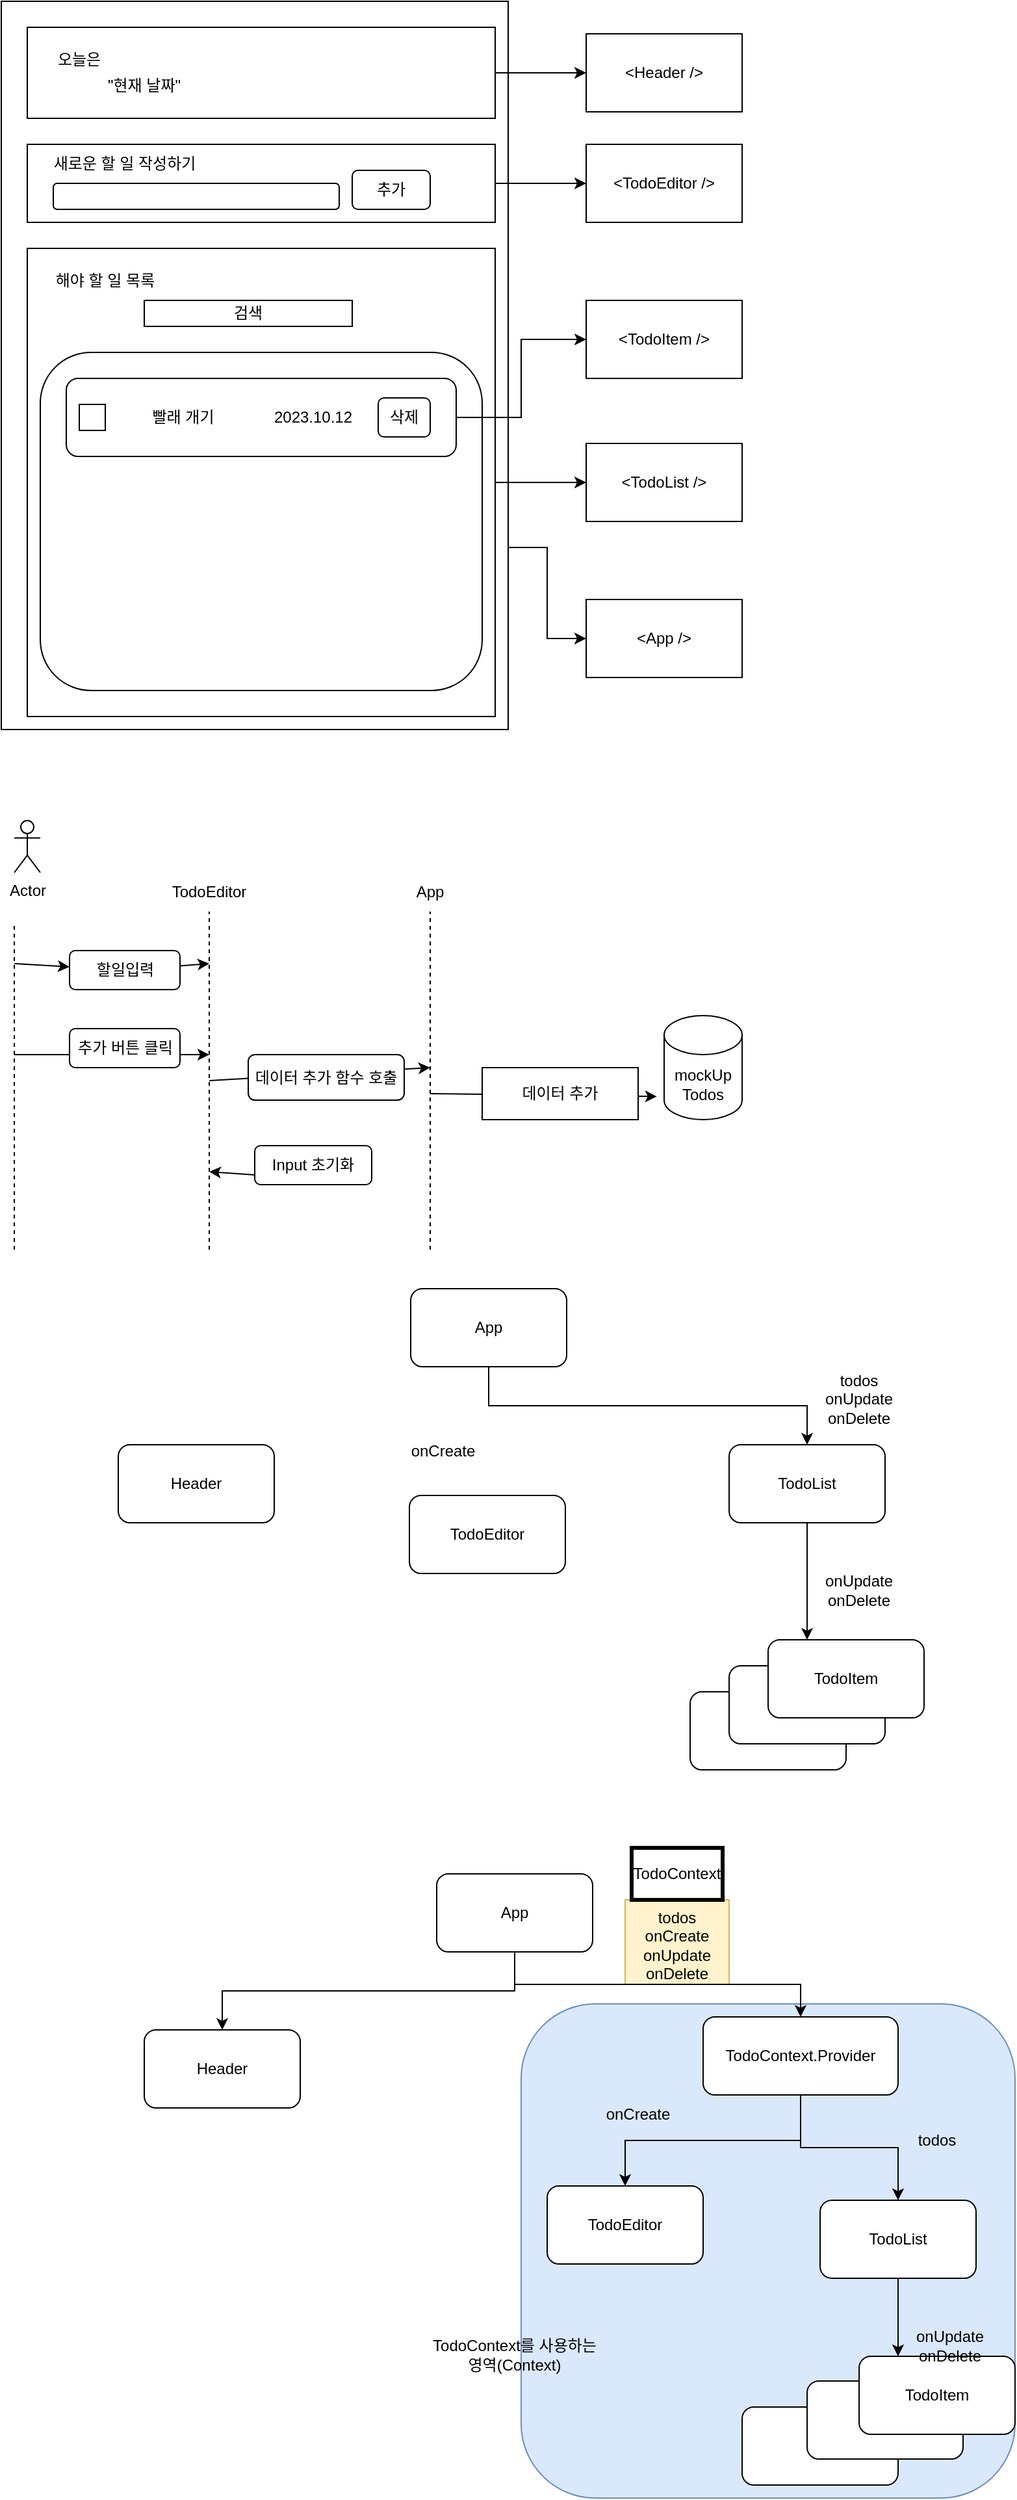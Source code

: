 <mxfile version="22.0.4" type="device">
  <diagram name="페이지-1" id="s0CB_pDRQbe32WmI6tte">
    <mxGraphModel dx="794" dy="478" grid="1" gridSize="10" guides="1" tooltips="1" connect="1" arrows="1" fold="1" page="1" pageScale="1" pageWidth="827" pageHeight="1169" math="0" shadow="0">
      <root>
        <mxCell id="0" />
        <mxCell id="1" parent="0" />
        <mxCell id="Dq2hND3aWHUpKWWsGMOl-39" value="" style="rounded=0;whiteSpace=wrap;html=1;fillColor=#fff2cc;strokeColor=#d6b656;" vertex="1" parent="1">
          <mxGeometry x="520" y="1480" width="80" height="65" as="geometry" />
        </mxCell>
        <mxCell id="Dq2hND3aWHUpKWWsGMOl-37" value="" style="rounded=1;whiteSpace=wrap;html=1;fillColor=#dae8fc;strokeColor=#6c8ebf;" vertex="1" parent="1">
          <mxGeometry x="440" y="1560" width="380" height="380" as="geometry" />
        </mxCell>
        <mxCell id="s4MbAgm935jzAfVjTvzh-29" style="edgeStyle=orthogonalEdgeStyle;rounded=0;orthogonalLoop=1;jettySize=auto;html=1;exitX=1;exitY=0.75;exitDx=0;exitDy=0;entryX=0;entryY=0.5;entryDx=0;entryDy=0;" parent="1" source="s4MbAgm935jzAfVjTvzh-1" target="s4MbAgm935jzAfVjTvzh-28" edge="1">
          <mxGeometry relative="1" as="geometry" />
        </mxCell>
        <mxCell id="s4MbAgm935jzAfVjTvzh-1" value="" style="rounded=0;whiteSpace=wrap;html=1;" parent="1" vertex="1">
          <mxGeometry x="40" y="20" width="390" height="560" as="geometry" />
        </mxCell>
        <mxCell id="s4MbAgm935jzAfVjTvzh-6" value="" style="edgeStyle=orthogonalEdgeStyle;rounded=0;orthogonalLoop=1;jettySize=auto;html=1;" parent="1" source="s4MbAgm935jzAfVjTvzh-2" target="s4MbAgm935jzAfVjTvzh-5" edge="1">
          <mxGeometry relative="1" as="geometry" />
        </mxCell>
        <mxCell id="s4MbAgm935jzAfVjTvzh-2" value="" style="rounded=0;whiteSpace=wrap;html=1;" parent="1" vertex="1">
          <mxGeometry x="60" y="40" width="360" height="70" as="geometry" />
        </mxCell>
        <mxCell id="s4MbAgm935jzAfVjTvzh-3" value="오늘은" style="text;html=1;strokeColor=none;fillColor=none;align=center;verticalAlign=middle;whiteSpace=wrap;rounded=0;" parent="1" vertex="1">
          <mxGeometry x="70" y="50" width="60" height="30" as="geometry" />
        </mxCell>
        <mxCell id="s4MbAgm935jzAfVjTvzh-4" value="&quot;현재 날짜&quot;" style="text;html=1;strokeColor=none;fillColor=none;align=center;verticalAlign=middle;whiteSpace=wrap;rounded=0;" parent="1" vertex="1">
          <mxGeometry x="80" y="70" width="140" height="30" as="geometry" />
        </mxCell>
        <mxCell id="s4MbAgm935jzAfVjTvzh-5" value="&amp;lt;Header /&amp;gt;" style="whiteSpace=wrap;html=1;rounded=0;" parent="1" vertex="1">
          <mxGeometry x="490" y="45" width="120" height="60" as="geometry" />
        </mxCell>
        <mxCell id="s4MbAgm935jzAfVjTvzh-13" value="" style="edgeStyle=orthogonalEdgeStyle;rounded=0;orthogonalLoop=1;jettySize=auto;html=1;" parent="1" source="s4MbAgm935jzAfVjTvzh-7" target="s4MbAgm935jzAfVjTvzh-12" edge="1">
          <mxGeometry relative="1" as="geometry" />
        </mxCell>
        <mxCell id="s4MbAgm935jzAfVjTvzh-7" value="" style="rounded=0;whiteSpace=wrap;html=1;" parent="1" vertex="1">
          <mxGeometry x="60" y="130" width="360" height="60" as="geometry" />
        </mxCell>
        <mxCell id="s4MbAgm935jzAfVjTvzh-8" value="새로운 할 일 작성하기" style="text;html=1;strokeColor=none;fillColor=none;align=center;verticalAlign=middle;whiteSpace=wrap;rounded=0;" parent="1" vertex="1">
          <mxGeometry x="60" y="130" width="150" height="30" as="geometry" />
        </mxCell>
        <mxCell id="s4MbAgm935jzAfVjTvzh-9" value="" style="rounded=1;whiteSpace=wrap;html=1;" parent="1" vertex="1">
          <mxGeometry x="80" y="160" width="220" height="20" as="geometry" />
        </mxCell>
        <mxCell id="s4MbAgm935jzAfVjTvzh-10" value="추가" style="rounded=1;whiteSpace=wrap;html=1;" parent="1" vertex="1">
          <mxGeometry x="310" y="150" width="60" height="30" as="geometry" />
        </mxCell>
        <mxCell id="s4MbAgm935jzAfVjTvzh-12" value="&amp;lt;TodoEditor /&amp;gt;" style="whiteSpace=wrap;html=1;rounded=0;" parent="1" vertex="1">
          <mxGeometry x="490" y="130" width="120" height="60" as="geometry" />
        </mxCell>
        <mxCell id="s4MbAgm935jzAfVjTvzh-18" value="" style="edgeStyle=orthogonalEdgeStyle;rounded=0;orthogonalLoop=1;jettySize=auto;html=1;" parent="1" source="s4MbAgm935jzAfVjTvzh-14" target="s4MbAgm935jzAfVjTvzh-17" edge="1">
          <mxGeometry relative="1" as="geometry" />
        </mxCell>
        <mxCell id="s4MbAgm935jzAfVjTvzh-14" value="" style="whiteSpace=wrap;html=1;aspect=fixed;" parent="1" vertex="1">
          <mxGeometry x="60" y="210" width="360" height="360" as="geometry" />
        </mxCell>
        <mxCell id="s4MbAgm935jzAfVjTvzh-15" value="해야 할 일 목록" style="text;html=1;strokeColor=none;fillColor=none;align=center;verticalAlign=middle;whiteSpace=wrap;rounded=0;" parent="1" vertex="1">
          <mxGeometry x="40" y="220" width="160" height="30" as="geometry" />
        </mxCell>
        <mxCell id="s4MbAgm935jzAfVjTvzh-16" value="" style="rounded=1;whiteSpace=wrap;html=1;" parent="1" vertex="1">
          <mxGeometry x="70" y="290" width="340" height="260" as="geometry" />
        </mxCell>
        <mxCell id="s4MbAgm935jzAfVjTvzh-17" value="&amp;lt;TodoList /&amp;gt;" style="whiteSpace=wrap;html=1;" parent="1" vertex="1">
          <mxGeometry x="490" y="360" width="120" height="60" as="geometry" />
        </mxCell>
        <mxCell id="s4MbAgm935jzAfVjTvzh-27" style="edgeStyle=orthogonalEdgeStyle;rounded=0;orthogonalLoop=1;jettySize=auto;html=1;exitX=1;exitY=0.5;exitDx=0;exitDy=0;entryX=0;entryY=0.5;entryDx=0;entryDy=0;" parent="1" source="s4MbAgm935jzAfVjTvzh-19" target="s4MbAgm935jzAfVjTvzh-26" edge="1">
          <mxGeometry relative="1" as="geometry" />
        </mxCell>
        <mxCell id="s4MbAgm935jzAfVjTvzh-19" value="" style="rounded=1;whiteSpace=wrap;html=1;" parent="1" vertex="1">
          <mxGeometry x="90" y="310" width="300" height="60" as="geometry" />
        </mxCell>
        <mxCell id="s4MbAgm935jzAfVjTvzh-20" value="" style="rounded=0;whiteSpace=wrap;html=1;" parent="1" vertex="1">
          <mxGeometry x="100" y="330" width="20" height="20" as="geometry" />
        </mxCell>
        <mxCell id="s4MbAgm935jzAfVjTvzh-21" value="빨래 개기" style="text;html=1;strokeColor=none;fillColor=none;align=center;verticalAlign=middle;whiteSpace=wrap;rounded=0;" parent="1" vertex="1">
          <mxGeometry x="130" y="325" width="100" height="30" as="geometry" />
        </mxCell>
        <mxCell id="s4MbAgm935jzAfVjTvzh-22" value="2023.10.12" style="text;html=1;strokeColor=none;fillColor=none;align=center;verticalAlign=middle;whiteSpace=wrap;rounded=0;" parent="1" vertex="1">
          <mxGeometry x="250" y="325" width="60" height="30" as="geometry" />
        </mxCell>
        <mxCell id="s4MbAgm935jzAfVjTvzh-23" value="삭제" style="rounded=1;whiteSpace=wrap;html=1;" parent="1" vertex="1">
          <mxGeometry x="330" y="325" width="40" height="30" as="geometry" />
        </mxCell>
        <mxCell id="s4MbAgm935jzAfVjTvzh-26" value="&amp;lt;TodoItem /&amp;gt;" style="rounded=0;whiteSpace=wrap;html=1;" parent="1" vertex="1">
          <mxGeometry x="490" y="250" width="120" height="60" as="geometry" />
        </mxCell>
        <mxCell id="s4MbAgm935jzAfVjTvzh-28" value="&amp;lt;App /&amp;gt;" style="rounded=0;whiteSpace=wrap;html=1;" parent="1" vertex="1">
          <mxGeometry x="490" y="480" width="120" height="60" as="geometry" />
        </mxCell>
        <mxCell id="s4MbAgm935jzAfVjTvzh-30" value="검색" style="rounded=0;whiteSpace=wrap;html=1;" parent="1" vertex="1">
          <mxGeometry x="150" y="250" width="160" height="20" as="geometry" />
        </mxCell>
        <mxCell id="s4MbAgm935jzAfVjTvzh-31" value="Actor" style="shape=umlActor;verticalLabelPosition=bottom;verticalAlign=top;html=1;outlineConnect=0;" parent="1" vertex="1">
          <mxGeometry x="50" y="650" width="20" height="40" as="geometry" />
        </mxCell>
        <mxCell id="s4MbAgm935jzAfVjTvzh-32" value="" style="endArrow=none;dashed=1;html=1;rounded=0;" parent="1" edge="1">
          <mxGeometry width="50" height="50" relative="1" as="geometry">
            <mxPoint x="50" y="980" as="sourcePoint" />
            <mxPoint x="50" y="730" as="targetPoint" />
          </mxGeometry>
        </mxCell>
        <mxCell id="s4MbAgm935jzAfVjTvzh-33" value="" style="endArrow=none;dashed=1;html=1;rounded=0;" parent="1" edge="1">
          <mxGeometry width="50" height="50" relative="1" as="geometry">
            <mxPoint x="200" y="980" as="sourcePoint" />
            <mxPoint x="200" y="720" as="targetPoint" />
          </mxGeometry>
        </mxCell>
        <mxCell id="s4MbAgm935jzAfVjTvzh-34" value="TodoEditor" style="text;html=1;strokeColor=none;fillColor=none;align=center;verticalAlign=middle;whiteSpace=wrap;rounded=0;" parent="1" vertex="1">
          <mxGeometry x="170" y="690" width="60" height="30" as="geometry" />
        </mxCell>
        <mxCell id="s4MbAgm935jzAfVjTvzh-37" value="" style="endArrow=classic;html=1;rounded=0;" parent="1" source="s4MbAgm935jzAfVjTvzh-35" edge="1">
          <mxGeometry width="50" height="50" relative="1" as="geometry">
            <mxPoint x="50" y="760" as="sourcePoint" />
            <mxPoint x="200" y="760" as="targetPoint" />
          </mxGeometry>
        </mxCell>
        <mxCell id="s4MbAgm935jzAfVjTvzh-38" value="" style="endArrow=classic;html=1;rounded=0;" parent="1" target="s4MbAgm935jzAfVjTvzh-35" edge="1">
          <mxGeometry width="50" height="50" relative="1" as="geometry">
            <mxPoint x="50" y="760" as="sourcePoint" />
            <mxPoint x="200" y="760" as="targetPoint" />
          </mxGeometry>
        </mxCell>
        <mxCell id="s4MbAgm935jzAfVjTvzh-35" value="할일입력" style="rounded=1;whiteSpace=wrap;html=1;" parent="1" vertex="1">
          <mxGeometry x="92.5" y="750" width="85" height="30" as="geometry" />
        </mxCell>
        <mxCell id="s4MbAgm935jzAfVjTvzh-40" value="" style="endArrow=classic;html=1;rounded=0;" parent="1" edge="1">
          <mxGeometry width="50" height="50" relative="1" as="geometry">
            <mxPoint x="50" y="830" as="sourcePoint" />
            <mxPoint x="200" y="830" as="targetPoint" />
          </mxGeometry>
        </mxCell>
        <mxCell id="s4MbAgm935jzAfVjTvzh-39" value="추가 버튼 클릭" style="rounded=1;whiteSpace=wrap;html=1;" parent="1" vertex="1">
          <mxGeometry x="92.5" y="810" width="85" height="30" as="geometry" />
        </mxCell>
        <mxCell id="s4MbAgm935jzAfVjTvzh-41" value="" style="endArrow=none;dashed=1;html=1;rounded=0;" parent="1" edge="1">
          <mxGeometry width="50" height="50" relative="1" as="geometry">
            <mxPoint x="370" y="980" as="sourcePoint" />
            <mxPoint x="370" y="720" as="targetPoint" />
          </mxGeometry>
        </mxCell>
        <mxCell id="s4MbAgm935jzAfVjTvzh-42" value="App" style="text;html=1;strokeColor=none;fillColor=none;align=center;verticalAlign=middle;whiteSpace=wrap;rounded=0;" parent="1" vertex="1">
          <mxGeometry x="340" y="690" width="60" height="30" as="geometry" />
        </mxCell>
        <mxCell id="s4MbAgm935jzAfVjTvzh-44" value="" style="endArrow=classic;html=1;rounded=0;" parent="1" edge="1">
          <mxGeometry width="50" height="50" relative="1" as="geometry">
            <mxPoint x="200" y="850" as="sourcePoint" />
            <mxPoint x="370" y="840" as="targetPoint" />
          </mxGeometry>
        </mxCell>
        <mxCell id="s4MbAgm935jzAfVjTvzh-43" value="데이터 추가 함수 호출" style="rounded=1;whiteSpace=wrap;html=1;" parent="1" vertex="1">
          <mxGeometry x="230" y="830" width="120" height="35" as="geometry" />
        </mxCell>
        <mxCell id="s4MbAgm935jzAfVjTvzh-45" value="mockUp&lt;br&gt;Todos" style="shape=cylinder3;whiteSpace=wrap;html=1;boundedLbl=1;backgroundOutline=1;size=15;" parent="1" vertex="1">
          <mxGeometry x="550" y="800" width="60" height="80" as="geometry" />
        </mxCell>
        <mxCell id="s4MbAgm935jzAfVjTvzh-47" value="" style="endArrow=classic;html=1;rounded=0;entryX=-0.094;entryY=0.778;entryDx=0;entryDy=0;entryPerimeter=0;" parent="1" target="s4MbAgm935jzAfVjTvzh-45" edge="1">
          <mxGeometry width="50" height="50" relative="1" as="geometry">
            <mxPoint x="370" y="860" as="sourcePoint" />
            <mxPoint x="440" y="900" as="targetPoint" />
          </mxGeometry>
        </mxCell>
        <mxCell id="s4MbAgm935jzAfVjTvzh-46" value="데이터 추가" style="rounded=0;whiteSpace=wrap;html=1;" parent="1" vertex="1">
          <mxGeometry x="410" y="840" width="120" height="40" as="geometry" />
        </mxCell>
        <mxCell id="s4MbAgm935jzAfVjTvzh-51" value="Input 초기화" style="rounded=1;whiteSpace=wrap;html=1;" parent="1" vertex="1">
          <mxGeometry x="235" y="900" width="90" height="30" as="geometry" />
        </mxCell>
        <mxCell id="s4MbAgm935jzAfVjTvzh-52" value="" style="endArrow=classic;html=1;rounded=0;exitX=0;exitY=0.75;exitDx=0;exitDy=0;" parent="1" source="s4MbAgm935jzAfVjTvzh-51" edge="1">
          <mxGeometry width="50" height="50" relative="1" as="geometry">
            <mxPoint x="220" y="1020" as="sourcePoint" />
            <mxPoint x="200" y="920" as="targetPoint" />
          </mxGeometry>
        </mxCell>
        <mxCell id="Dq2hND3aWHUpKWWsGMOl-10" style="edgeStyle=orthogonalEdgeStyle;rounded=0;orthogonalLoop=1;jettySize=auto;html=1;exitX=0.5;exitY=1;exitDx=0;exitDy=0;entryX=0.5;entryY=0;entryDx=0;entryDy=0;" edge="1" parent="1" source="Dq2hND3aWHUpKWWsGMOl-1" target="Dq2hND3aWHUpKWWsGMOl-3">
          <mxGeometry relative="1" as="geometry" />
        </mxCell>
        <mxCell id="Dq2hND3aWHUpKWWsGMOl-1" value="App" style="rounded=1;whiteSpace=wrap;html=1;" vertex="1" parent="1">
          <mxGeometry x="355" y="1010" width="120" height="60" as="geometry" />
        </mxCell>
        <mxCell id="Dq2hND3aWHUpKWWsGMOl-2" value="Header" style="rounded=1;whiteSpace=wrap;html=1;" vertex="1" parent="1">
          <mxGeometry x="130" y="1130" width="120" height="60" as="geometry" />
        </mxCell>
        <mxCell id="Dq2hND3aWHUpKWWsGMOl-11" style="edgeStyle=orthogonalEdgeStyle;rounded=0;orthogonalLoop=1;jettySize=auto;html=1;exitX=0.5;exitY=1;exitDx=0;exitDy=0;entryX=0.25;entryY=0;entryDx=0;entryDy=0;" edge="1" parent="1" source="Dq2hND3aWHUpKWWsGMOl-3" target="Dq2hND3aWHUpKWWsGMOl-7">
          <mxGeometry relative="1" as="geometry" />
        </mxCell>
        <mxCell id="Dq2hND3aWHUpKWWsGMOl-3" value="TodoList" style="rounded=1;whiteSpace=wrap;html=1;" vertex="1" parent="1">
          <mxGeometry x="600" y="1130" width="120" height="60" as="geometry" />
        </mxCell>
        <mxCell id="Dq2hND3aWHUpKWWsGMOl-4" value="TodoEditor" style="rounded=1;whiteSpace=wrap;html=1;" vertex="1" parent="1">
          <mxGeometry x="354" y="1169" width="120" height="60" as="geometry" />
        </mxCell>
        <mxCell id="Dq2hND3aWHUpKWWsGMOl-5" value="" style="rounded=1;whiteSpace=wrap;html=1;" vertex="1" parent="1">
          <mxGeometry x="570" y="1320" width="120" height="60" as="geometry" />
        </mxCell>
        <mxCell id="Dq2hND3aWHUpKWWsGMOl-6" value="" style="rounded=1;whiteSpace=wrap;html=1;" vertex="1" parent="1">
          <mxGeometry x="600" y="1300" width="120" height="60" as="geometry" />
        </mxCell>
        <mxCell id="Dq2hND3aWHUpKWWsGMOl-7" value="TodoItem" style="rounded=1;whiteSpace=wrap;html=1;" vertex="1" parent="1">
          <mxGeometry x="630" y="1280" width="120" height="60" as="geometry" />
        </mxCell>
        <mxCell id="Dq2hND3aWHUpKWWsGMOl-12" value="onCreate" style="text;html=1;strokeColor=none;fillColor=none;align=center;verticalAlign=middle;whiteSpace=wrap;rounded=0;" vertex="1" parent="1">
          <mxGeometry x="350" y="1120" width="60" height="30" as="geometry" />
        </mxCell>
        <mxCell id="Dq2hND3aWHUpKWWsGMOl-13" value="todos&lt;br&gt;onUpdate&lt;br&gt;onDelete" style="text;html=1;strokeColor=none;fillColor=none;align=center;verticalAlign=middle;whiteSpace=wrap;rounded=0;" vertex="1" parent="1">
          <mxGeometry x="670" y="1080" width="60" height="30" as="geometry" />
        </mxCell>
        <mxCell id="Dq2hND3aWHUpKWWsGMOl-14" value="&lt;br&gt;onUpdate&lt;br&gt;onDelete" style="text;html=1;strokeColor=none;fillColor=none;align=center;verticalAlign=middle;whiteSpace=wrap;rounded=0;" vertex="1" parent="1">
          <mxGeometry x="670" y="1220" width="60" height="30" as="geometry" />
        </mxCell>
        <mxCell id="Dq2hND3aWHUpKWWsGMOl-32" style="edgeStyle=orthogonalEdgeStyle;rounded=0;orthogonalLoop=1;jettySize=auto;html=1;exitX=0.5;exitY=1;exitDx=0;exitDy=0;entryX=0.5;entryY=0;entryDx=0;entryDy=0;" edge="1" parent="1" source="Dq2hND3aWHUpKWWsGMOl-17" target="Dq2hND3aWHUpKWWsGMOl-18">
          <mxGeometry relative="1" as="geometry" />
        </mxCell>
        <mxCell id="Dq2hND3aWHUpKWWsGMOl-33" style="edgeStyle=orthogonalEdgeStyle;rounded=0;orthogonalLoop=1;jettySize=auto;html=1;exitX=0.5;exitY=1;exitDx=0;exitDy=0;" edge="1" parent="1" source="Dq2hND3aWHUpKWWsGMOl-17" target="Dq2hND3aWHUpKWWsGMOl-31">
          <mxGeometry relative="1" as="geometry" />
        </mxCell>
        <mxCell id="Dq2hND3aWHUpKWWsGMOl-17" value="App" style="rounded=1;whiteSpace=wrap;html=1;" vertex="1" parent="1">
          <mxGeometry x="375" y="1460" width="120" height="60" as="geometry" />
        </mxCell>
        <mxCell id="Dq2hND3aWHUpKWWsGMOl-18" value="Header" style="rounded=1;whiteSpace=wrap;html=1;" vertex="1" parent="1">
          <mxGeometry x="150" y="1580" width="120" height="60" as="geometry" />
        </mxCell>
        <mxCell id="Dq2hND3aWHUpKWWsGMOl-19" style="edgeStyle=orthogonalEdgeStyle;rounded=0;orthogonalLoop=1;jettySize=auto;html=1;exitX=0.5;exitY=1;exitDx=0;exitDy=0;entryX=0.25;entryY=0;entryDx=0;entryDy=0;" edge="1" parent="1" source="Dq2hND3aWHUpKWWsGMOl-20" target="Dq2hND3aWHUpKWWsGMOl-24">
          <mxGeometry relative="1" as="geometry" />
        </mxCell>
        <mxCell id="Dq2hND3aWHUpKWWsGMOl-20" value="TodoList" style="rounded=1;whiteSpace=wrap;html=1;" vertex="1" parent="1">
          <mxGeometry x="670" y="1711" width="120" height="60" as="geometry" />
        </mxCell>
        <mxCell id="Dq2hND3aWHUpKWWsGMOl-21" value="TodoEditor" style="rounded=1;whiteSpace=wrap;html=1;" vertex="1" parent="1">
          <mxGeometry x="460" y="1700" width="120" height="60" as="geometry" />
        </mxCell>
        <mxCell id="Dq2hND3aWHUpKWWsGMOl-22" value="" style="rounded=1;whiteSpace=wrap;html=1;" vertex="1" parent="1">
          <mxGeometry x="610" y="1870" width="120" height="60" as="geometry" />
        </mxCell>
        <mxCell id="Dq2hND3aWHUpKWWsGMOl-23" value="" style="rounded=1;whiteSpace=wrap;html=1;" vertex="1" parent="1">
          <mxGeometry x="660" y="1850" width="120" height="60" as="geometry" />
        </mxCell>
        <mxCell id="Dq2hND3aWHUpKWWsGMOl-24" value="TodoItem" style="rounded=1;whiteSpace=wrap;html=1;" vertex="1" parent="1">
          <mxGeometry x="700" y="1831" width="120" height="60" as="geometry" />
        </mxCell>
        <mxCell id="Dq2hND3aWHUpKWWsGMOl-25" value="onCreate" style="text;html=1;strokeColor=none;fillColor=none;align=center;verticalAlign=middle;whiteSpace=wrap;rounded=0;" vertex="1" parent="1">
          <mxGeometry x="500" y="1630" width="60" height="30" as="geometry" />
        </mxCell>
        <mxCell id="Dq2hND3aWHUpKWWsGMOl-26" value="todos" style="text;html=1;strokeColor=none;fillColor=none;align=center;verticalAlign=middle;whiteSpace=wrap;rounded=0;" vertex="1" parent="1">
          <mxGeometry x="730" y="1650" width="60" height="30" as="geometry" />
        </mxCell>
        <mxCell id="Dq2hND3aWHUpKWWsGMOl-27" value="&lt;br&gt;onUpdate&lt;br&gt;onDelete" style="text;html=1;strokeColor=none;fillColor=none;align=center;verticalAlign=middle;whiteSpace=wrap;rounded=0;" vertex="1" parent="1">
          <mxGeometry x="740" y="1801" width="60" height="30" as="geometry" />
        </mxCell>
        <mxCell id="Dq2hND3aWHUpKWWsGMOl-34" style="edgeStyle=orthogonalEdgeStyle;rounded=0;orthogonalLoop=1;jettySize=auto;html=1;exitX=0.5;exitY=1;exitDx=0;exitDy=0;entryX=0.5;entryY=0;entryDx=0;entryDy=0;" edge="1" parent="1" source="Dq2hND3aWHUpKWWsGMOl-31" target="Dq2hND3aWHUpKWWsGMOl-21">
          <mxGeometry relative="1" as="geometry" />
        </mxCell>
        <mxCell id="Dq2hND3aWHUpKWWsGMOl-35" style="edgeStyle=orthogonalEdgeStyle;rounded=0;orthogonalLoop=1;jettySize=auto;html=1;exitX=0.5;exitY=1;exitDx=0;exitDy=0;entryX=0.5;entryY=0;entryDx=0;entryDy=0;" edge="1" parent="1" source="Dq2hND3aWHUpKWWsGMOl-31" target="Dq2hND3aWHUpKWWsGMOl-20">
          <mxGeometry relative="1" as="geometry" />
        </mxCell>
        <mxCell id="Dq2hND3aWHUpKWWsGMOl-31" value="TodoContext.Provider" style="rounded=1;whiteSpace=wrap;html=1;" vertex="1" parent="1">
          <mxGeometry x="580" y="1570" width="150" height="60" as="geometry" />
        </mxCell>
        <mxCell id="Dq2hND3aWHUpKWWsGMOl-36" value="todos&lt;br&gt;onCreate&lt;br&gt;onUpdate&lt;br&gt;onDelete&lt;br&gt;" style="text;html=1;strokeColor=none;fillColor=none;align=center;verticalAlign=middle;whiteSpace=wrap;rounded=0;" vertex="1" parent="1">
          <mxGeometry x="530" y="1500" width="60" height="30" as="geometry" />
        </mxCell>
        <mxCell id="Dq2hND3aWHUpKWWsGMOl-38" value="TodoContext를 사용하는 &lt;br&gt;영역(Context)" style="text;html=1;strokeColor=none;fillColor=none;align=center;verticalAlign=middle;whiteSpace=wrap;rounded=0;" vertex="1" parent="1">
          <mxGeometry x="360" y="1770" width="150" height="120" as="geometry" />
        </mxCell>
        <mxCell id="Dq2hND3aWHUpKWWsGMOl-40" value="TodoContext" style="text;html=1;strokeColor=default;fillColor=none;align=center;verticalAlign=middle;whiteSpace=wrap;rounded=0;strokeWidth=3;" vertex="1" parent="1">
          <mxGeometry x="525" y="1440" width="70" height="40" as="geometry" />
        </mxCell>
      </root>
    </mxGraphModel>
  </diagram>
</mxfile>
